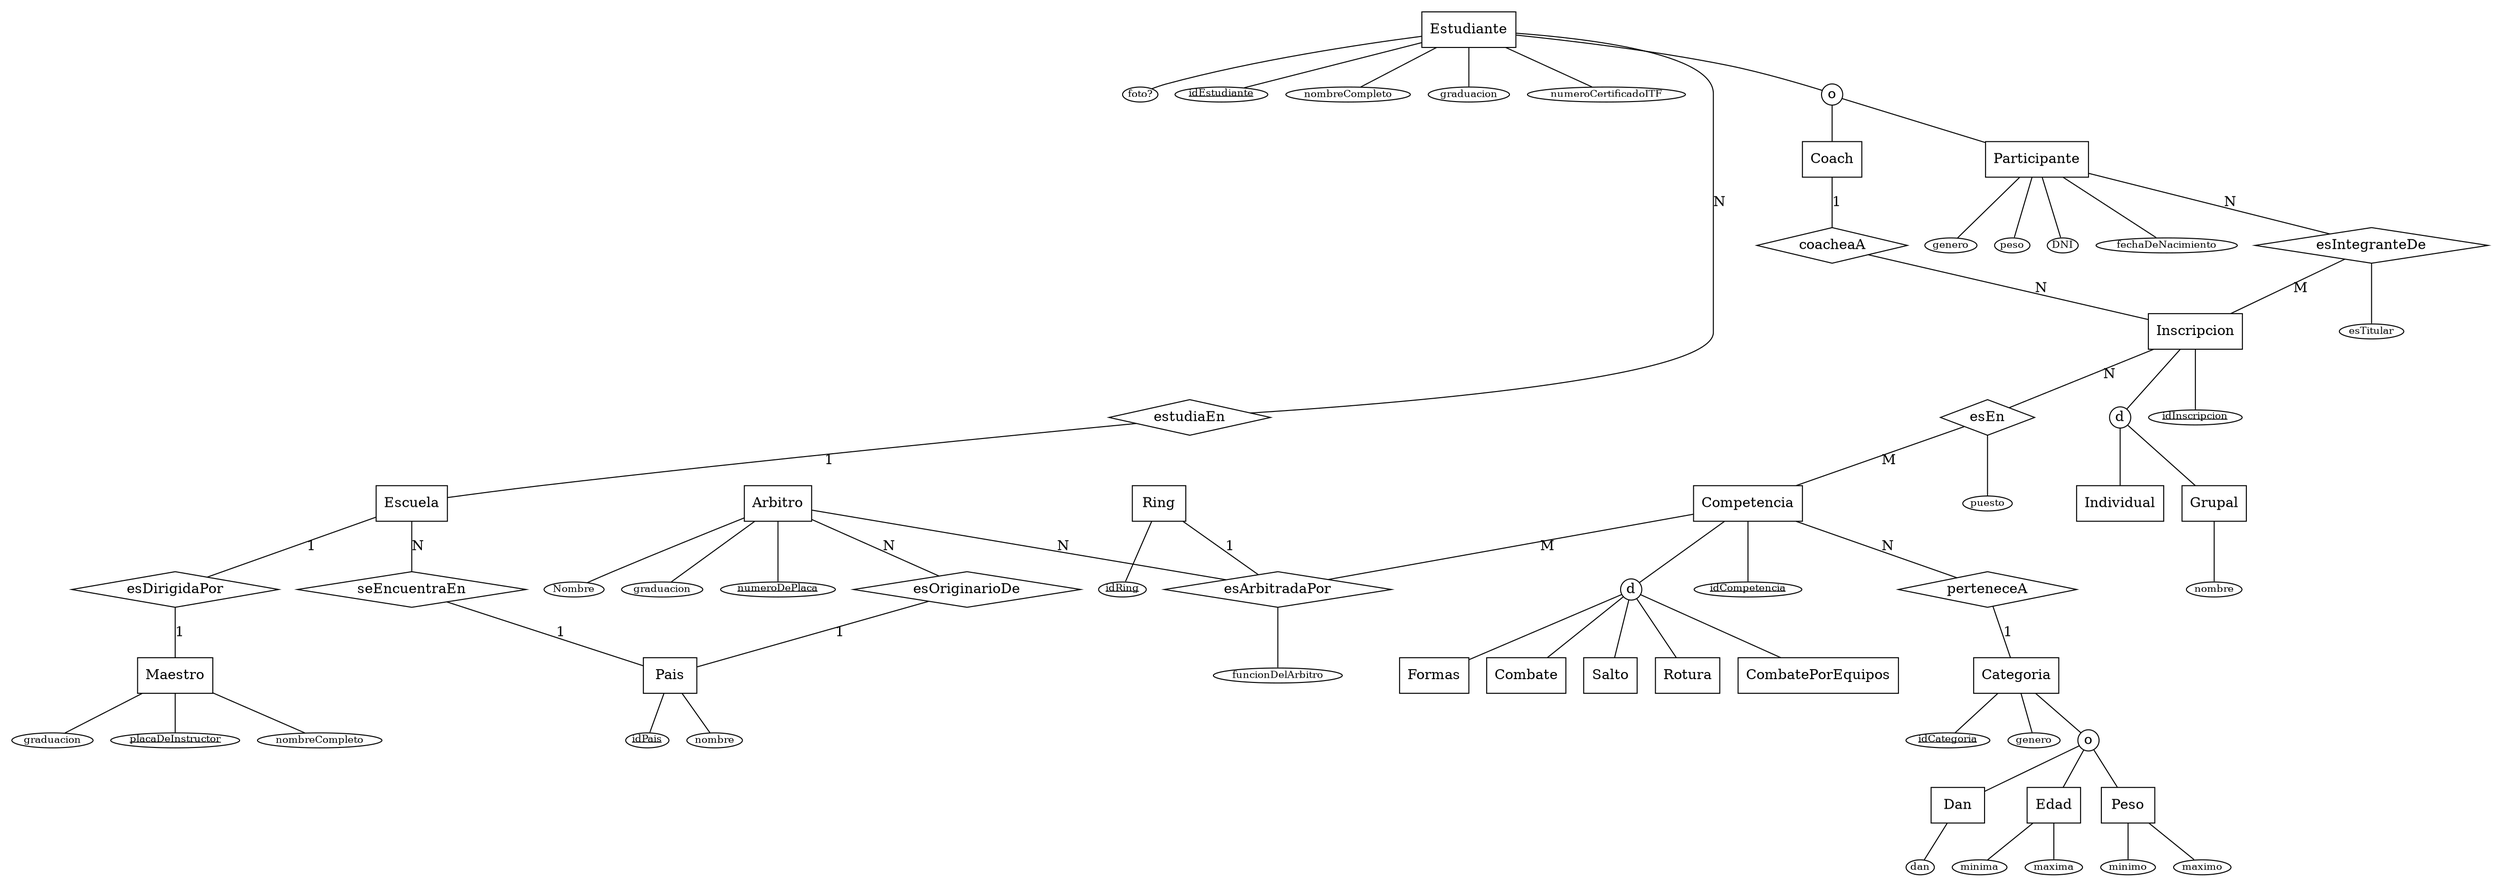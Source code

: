 graph MER {
  overlap = voronoi;
  splines = true;

  // Entidades y relaciones.
  Estudiante [shape=box];
  estudiaEn [shape=diamond];
  Escuela [shape=box];
  esDirigidaPor [shape=diamond];
  Maestro [shape=box];
  oEstudiante [shape=circle,label=o,fixedsize=false,width=0,height=0,margin=0];
  Participante [shape=box];
  Coach [shape=box];

  Inscripcion [shape=box];
  esIntegranteDe [shape=diamond];
  coacheaA [shape=diamond];
  Individual [shape=box];
  Grupal [shape=box];
  esEn [shape=diamond];
  Competencia [shape=box];

  subgraph clusterDInscripcion {
    margin=0; style=invis;
    dInscripcion [shape=circle,label=d,fixedsize=false,width=0,height=0,margin=0];
    Individual [shape=box];
    Grupal [shape=box];
    Inscripcion -- dInscripcion;
    dInscripcion -- Individual;
    dInscripcion -- Grupal;

      node [fontsize=10,fixedsize=false,shape=ellipse,width=0,height=0,margin=0];
      edge [weight=100];
      aGrupalNombre [shape=ellipse, label=nombre];
      Grupal -- aGrupalNombre;

      aInscripcionId [shape=ellipse, label=<<u>idInscripcion</u>>];
      Inscripcion -- aInscripcionId;
  }

  perteneceA [shape=diamond];
  Categoria [shape=box];

  Pais [shape=box];
  seEncuentraEn [shape=diamond];
  esOriginarioDe [shape=diamond];

  Ring [shape=box];
  Arbitro [shape=box];
  esArbitradaPor [shape=diamond];

  // Conectores
  Estudiante -- estudiaEn [label=N];
  estudiaEn -- Escuela [label=1];
  Escuela -- esDirigidaPor [label=1];
  esDirigidaPor -- Maestro [label=1];
  Escuela -- seEncuentraEn [label=N];
  seEncuentraEn -- Pais [label=1];

  Estudiante -- oEstudiante;
  oEstudiante -- Participante;
  oEstudiante -- Coach;
  Participante -- esIntegranteDe [label=N];
  esIntegranteDe -- Inscripcion [label=M];
  Coach -- coacheaA [label=1];
  coacheaA -- Inscripcion [label=N];

  Inscripcion -- esEn [label=N];
  esEn -- Competencia [label=M];

  subgraph clusterDCompetencia {
    margin=0; style=invis;
    dCompetencia [shape=circle,label=d,fixedsize=false,width=0,height=0,margin=0];
    Formas [shape=box];
    Combate [shape=box];
    Salto [shape=box];
    Rotura [shape=box];
    CombatePorEquipos [shape=box];
    Competencia -- dCompetencia;
    dCompetencia -- Formas;
    dCompetencia -- Combate;
    dCompetencia -- Salto;
    dCompetencia -- Rotura;
    dCompetencia -- CombatePorEquipos;

      node [fontsize=10,fixedsize=false,shape=ellipse,width=0,height=0,margin=0];
      aCompetenciaId [shape=ellipse, label=<<u>idCompetencia</u>>];
      Competencia -- aCompetenciaId;
  }

  Competencia -- perteneceA [label=N];
  perteneceA -- Categoria [label=1];

  subgraph clusterOCategoria {
    margin=0; style=invis;
    oCategoria [shape=circle,label=o,fixedsize=false,width=0,height=0,margin=0];
    Dan [shape=box];
    Edad [shape=box];
    Peso [shape=box];
    Categoria -- oCategoria;
    oCategoria -- Dan;
    oCategoria -- Edad;
    oCategoria -- Peso;

      node [fontsize=10,fixedsize=false,shape=ellipse,width=0,height=0,margin=0];

      aCategoriaId [shape=ellipse, label=<<u>idCategoria</u>>];
      aCategoriaGenero [shape=ellipse, label=genero];
      Categoria -- aCategoriaId;
      Categoria -- aCategoriaGenero;

      aDanDan [shape=ellipse, label=dan];
      Dan -- aDanDan;

      aEdadMin [shape=ellipse, label=minima];
      aEdadMax[shape=ellipse, label=maxima];
      Edad -- aEdadMin;
      Edad -- aEdadMax;

      aPesoMin [shape=ellipse, label=minimo];
      aPesoMax[shape=ellipse, label=maximo];
      Peso -- aPesoMin;
      Peso -- aPesoMax;
  }

  subgraph clusterArbitraje {
    margin=0; style=invis;
    Competencia -- esArbitradaPor [label=M];
    Ring -- esArbitradaPor [label=1];
    Arbitro -- esArbitradaPor [label=N];
    Arbitro -- esOriginarioDe [label=N];
    esOriginarioDe -- Pais [label=1];

      node [fontsize=10,fixedsize=false,shape=ellipse,width=0,height=0,margin=0];
      aArbitroNombre [shape=ellipse, label=Nombre];
      aArbitroGraduacion [shape=ellipse, label=graduacion];
      aArbitroNroPlaca [shape=ellipse, label=<<u>numeroDePlaca</u>>];
      Arbitro -- aArbitroNombre;
      Arbitro -- aArbitroGraduacion;
      Arbitro -- aArbitroNroPlaca;

      aRingId [shape=ellipse, label=<<u>idRing</u>>];
      Ring -- aRingId;

      aEsArbitradaPorFuncion [shape=ellipse, label=funcionDelArbitro];
      esArbitradaPor -- aEsArbitradaPorFuncion;
  }

  // Atributos y conectores de conectores
  //   1. Poner de nombre clusterNombre.
  //   2. Agregar:
  //          margin=0; style=invis;
  //          node [fontsize=10,fixedsize=false,shape=ellipse,width=0,height=0,margin=0];
  //   TODO: ver como hacer para acortar los edges.
  subgraph clusterAtributosMaestro {
    margin=0; style=invis;
    node [fontsize=10,fixedsize=false,shape=ellipse,width=0,height=0,margin=0];
    aMaestroNombreCompleto [shape=ellipse, label=nombreCompleto];
    aMaestroGraduacion [shape=ellipse, label=graduacion];
    aMaestroNumeroPlacaDeInstructor [shape=ellipse, label=<<u>placaDeInstructor</u>>];
    Maestro -- aMaestroNombreCompleto;
    Maestro -- aMaestroGraduacion;
    Maestro -- aMaestroNumeroPlacaDeInstructor;
  }

  subgraph clusterAtributosEstudiante {
    margin=0; style=invis;
    node [fontsize=10,fixedsize=false,shape=ellipse,width=0,height=0,margin=0];
    aEstudianteId [shape=ellipse, label=<<u>idEstudiante</u>>];
    aEstudianteNombreCompleto [shape=ellipse, label=nombreCompleto];
    aEstudianteGraduacion [shape=ellipse, label=graduacion];
    aEstudianteCertificadoITF [shape=ellipse, label=numeroCertificadoITF];
    aEstudianteFoto [shape=ellipse, label="foto?"];
    Estudiante -- aEstudianteId;
    Estudiante -- aEstudianteNombreCompleto;
    Estudiante -- aEstudianteGraduacion;
    Estudiante -- aEstudianteCertificadoITF;
    Estudiante -- aEstudianteFoto;
  }

  subgraph clusterAtributosParticipante {
    margin=0; style=invis;
    node [fontsize=10,fixedsize=false,shape=ellipse,width=0,height=0,margin=0];
    aParticipanteDNI [shape=ellipse, label=DNI];
    aParticipanteFechaDeNac [shape=ellipse, label=fechaDeNacimiento];
    aParticipanteGenero [shape=ellipse, label=genero];
    aParticipantePeso [shape=ellipse, label=peso];
    Participante -- aParticipanteDNI;
    Participante -- aParticipanteFechaDeNac;
    Participante -- aParticipanteGenero;
    Participante -- aParticipantePeso;
  }

  subgraph clusterAtributosEsIntegranteDe {
    margin=0; style=invis;
    node [fontsize=10,fixedsize=false,shape=ellipse,width=0,height=0,margin=0];
    aEsIntegranteDeEsTitular [shape=ellipse, label=esTitular];
    esIntegranteDe -- aEsIntegranteDeEsTitular;
  }

  subgraph clusterAtributosEsEn {
    margin=0; style=invis;
    node [fontsize=10,fixedsize=false,shape=ellipse,width=0,height=0,margin=0];
    aEsEnPuesto [shape=ellipse, label=puesto];
    esEn -- aEsEnPuesto;
  }

  subgraph clusterAtributosPais {
    margin=0; style=invis;
    node [fontsize=10,fixedsize=false,shape=ellipse,width=0,height=0,margin=0];
    aPaisId [shape=ellipse, label=<<u>idPais</u>>];
    aPaisNombre [shape=ellipse, label=nombre];
    Pais -- aPaisId;
    Pais -- aPaisNombre;
  }
}


